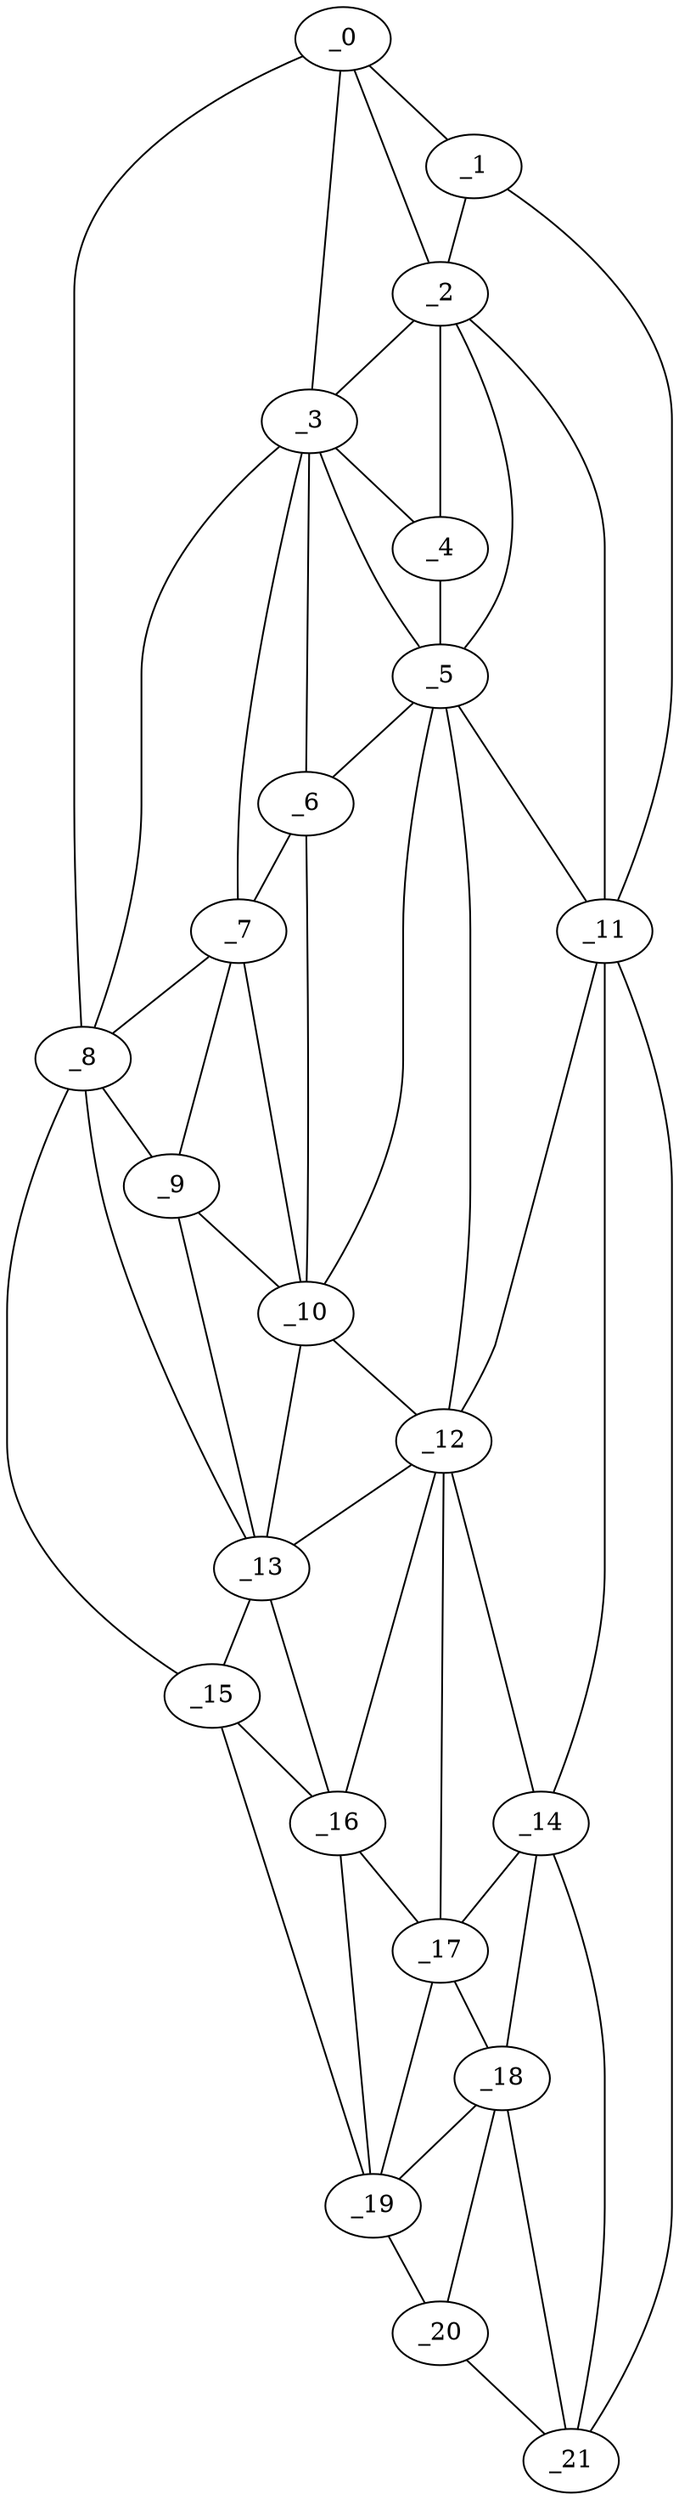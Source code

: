 graph "obj8__70.gxl" {
	_0	 [x=7,
		y=34];
	_1	 [x=8,
		y=42];
	_0 -- _1	 [valence=1];
	_2	 [x=16,
		y=42];
	_0 -- _2	 [valence=2];
	_3	 [x=20,
		y=33];
	_0 -- _3	 [valence=1];
	_8	 [x=54,
		y=30];
	_0 -- _8	 [valence=1];
	_1 -- _2	 [valence=2];
	_11	 [x=63,
		y=84];
	_1 -- _11	 [valence=1];
	_2 -- _3	 [valence=2];
	_4	 [x=22,
		y=42];
	_2 -- _4	 [valence=2];
	_5	 [x=28,
		y=43];
	_2 -- _5	 [valence=2];
	_2 -- _11	 [valence=2];
	_3 -- _4	 [valence=1];
	_3 -- _5	 [valence=2];
	_6	 [x=37,
		y=37];
	_3 -- _6	 [valence=2];
	_7	 [x=41,
		y=34];
	_3 -- _7	 [valence=1];
	_3 -- _8	 [valence=2];
	_4 -- _5	 [valence=2];
	_5 -- _6	 [valence=2];
	_10	 [x=58,
		y=51];
	_5 -- _10	 [valence=2];
	_5 -- _11	 [valence=2];
	_12	 [x=64,
		y=61];
	_5 -- _12	 [valence=1];
	_6 -- _7	 [valence=2];
	_6 -- _10	 [valence=2];
	_7 -- _8	 [valence=2];
	_9	 [x=58,
		y=36];
	_7 -- _9	 [valence=2];
	_7 -- _10	 [valence=2];
	_8 -- _9	 [valence=1];
	_13	 [x=65,
		y=37];
	_8 -- _13	 [valence=1];
	_15	 [x=83,
		y=33];
	_8 -- _15	 [valence=1];
	_9 -- _10	 [valence=2];
	_9 -- _13	 [valence=1];
	_10 -- _12	 [valence=2];
	_10 -- _13	 [valence=2];
	_11 -- _12	 [valence=1];
	_14	 [x=74,
		y=76];
	_11 -- _14	 [valence=1];
	_21	 [x=121,
		y=91];
	_11 -- _21	 [valence=1];
	_12 -- _13	 [valence=2];
	_12 -- _14	 [valence=2];
	_16	 [x=90,
		y=43];
	_12 -- _16	 [valence=2];
	_17	 [x=95,
		y=57];
	_12 -- _17	 [valence=1];
	_13 -- _15	 [valence=2];
	_13 -- _16	 [valence=2];
	_14 -- _17	 [valence=2];
	_18	 [x=102,
		y=71];
	_14 -- _18	 [valence=2];
	_14 -- _21	 [valence=2];
	_15 -- _16	 [valence=2];
	_19	 [x=119,
		y=74];
	_15 -- _19	 [valence=1];
	_16 -- _17	 [valence=2];
	_16 -- _19	 [valence=1];
	_17 -- _18	 [valence=2];
	_17 -- _19	 [valence=2];
	_18 -- _19	 [valence=1];
	_20	 [x=121,
		y=81];
	_18 -- _20	 [valence=2];
	_18 -- _21	 [valence=2];
	_19 -- _20	 [valence=1];
	_20 -- _21	 [valence=1];
}
